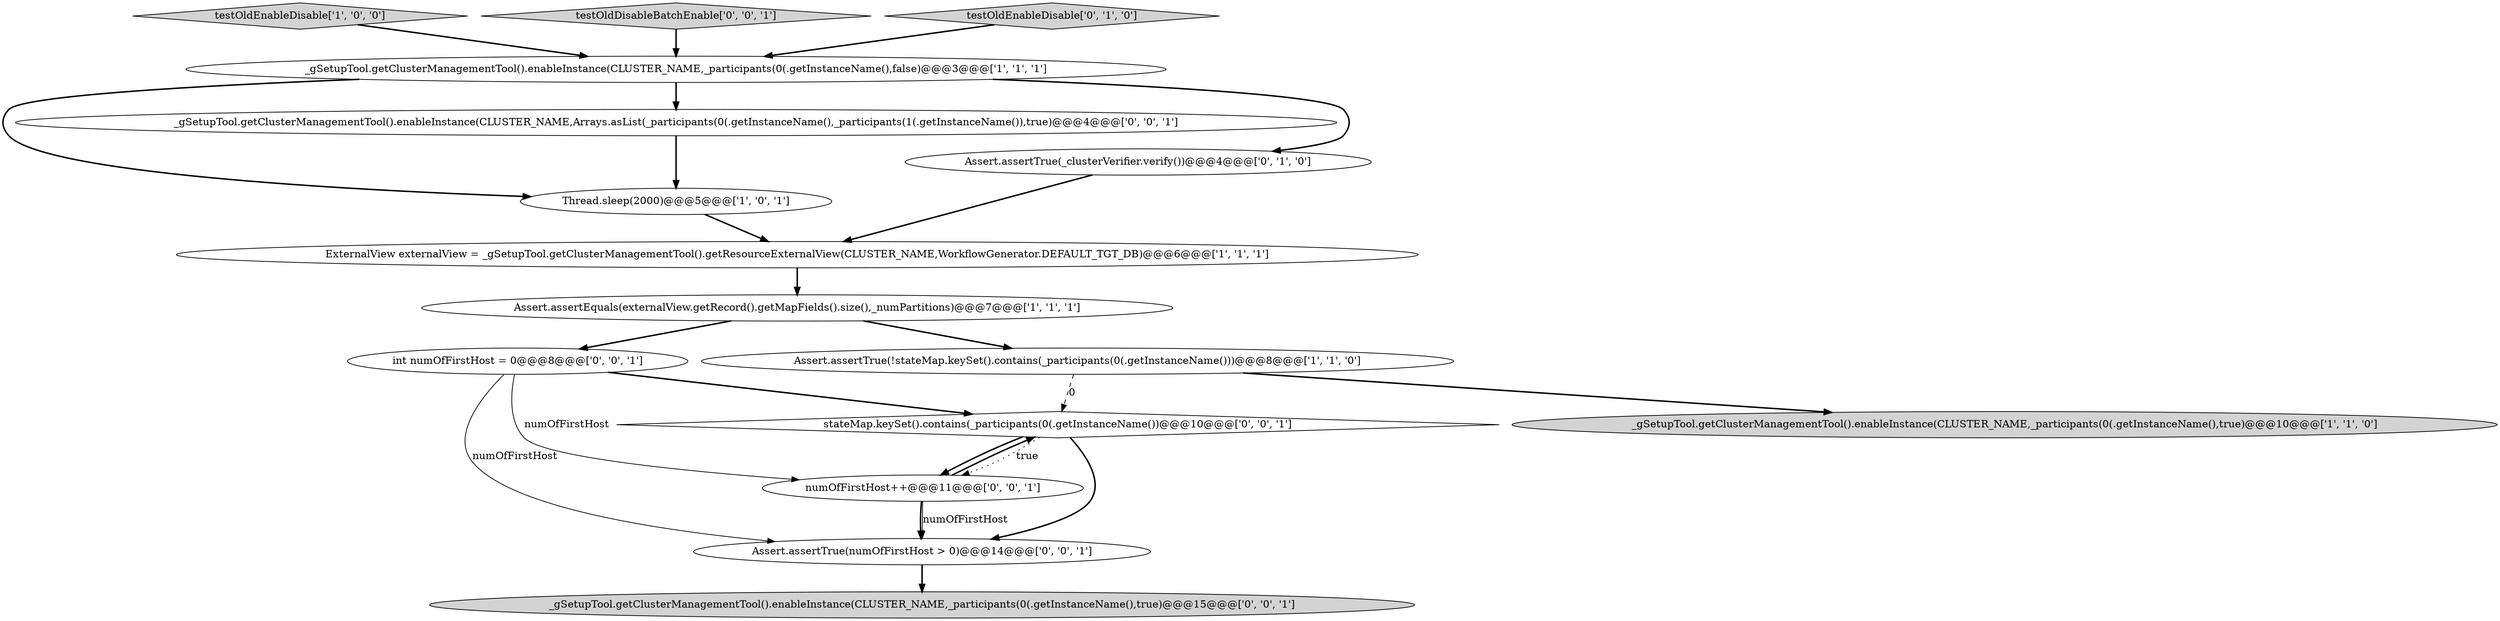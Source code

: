 digraph {
0 [style = filled, label = "Thread.sleep(2000)@@@5@@@['1', '0', '1']", fillcolor = white, shape = ellipse image = "AAA0AAABBB1BBB"];
3 [style = filled, label = "_gSetupTool.getClusterManagementTool().enableInstance(CLUSTER_NAME,_participants(0(.getInstanceName(),false)@@@3@@@['1', '1', '1']", fillcolor = white, shape = ellipse image = "AAA0AAABBB1BBB"];
5 [style = filled, label = "Assert.assertTrue(!stateMap.keySet().contains(_participants(0(.getInstanceName()))@@@8@@@['1', '1', '0']", fillcolor = white, shape = ellipse image = "AAA0AAABBB1BBB"];
13 [style = filled, label = "_gSetupTool.getClusterManagementTool().enableInstance(CLUSTER_NAME,_participants(0(.getInstanceName(),true)@@@15@@@['0', '0', '1']", fillcolor = lightgray, shape = ellipse image = "AAA0AAABBB3BBB"];
8 [style = filled, label = "Assert.assertTrue(_clusterVerifier.verify())@@@4@@@['0', '1', '0']", fillcolor = white, shape = ellipse image = "AAA0AAABBB2BBB"];
10 [style = filled, label = "int numOfFirstHost = 0@@@8@@@['0', '0', '1']", fillcolor = white, shape = ellipse image = "AAA0AAABBB3BBB"];
4 [style = filled, label = "ExternalView externalView = _gSetupTool.getClusterManagementTool().getResourceExternalView(CLUSTER_NAME,WorkflowGenerator.DEFAULT_TGT_DB)@@@6@@@['1', '1', '1']", fillcolor = white, shape = ellipse image = "AAA0AAABBB1BBB"];
12 [style = filled, label = "numOfFirstHost++@@@11@@@['0', '0', '1']", fillcolor = white, shape = ellipse image = "AAA0AAABBB3BBB"];
14 [style = filled, label = "stateMap.keySet().contains(_participants(0(.getInstanceName())@@@10@@@['0', '0', '1']", fillcolor = white, shape = diamond image = "AAA0AAABBB3BBB"];
1 [style = filled, label = "testOldEnableDisable['1', '0', '0']", fillcolor = lightgray, shape = diamond image = "AAA0AAABBB1BBB"];
6 [style = filled, label = "_gSetupTool.getClusterManagementTool().enableInstance(CLUSTER_NAME,_participants(0(.getInstanceName(),true)@@@10@@@['1', '1', '0']", fillcolor = lightgray, shape = ellipse image = "AAA0AAABBB1BBB"];
11 [style = filled, label = "_gSetupTool.getClusterManagementTool().enableInstance(CLUSTER_NAME,Arrays.asList(_participants(0(.getInstanceName(),_participants(1(.getInstanceName()),true)@@@4@@@['0', '0', '1']", fillcolor = white, shape = ellipse image = "AAA0AAABBB3BBB"];
15 [style = filled, label = "Assert.assertTrue(numOfFirstHost > 0)@@@14@@@['0', '0', '1']", fillcolor = white, shape = ellipse image = "AAA0AAABBB3BBB"];
9 [style = filled, label = "testOldDisableBatchEnable['0', '0', '1']", fillcolor = lightgray, shape = diamond image = "AAA0AAABBB3BBB"];
7 [style = filled, label = "testOldEnableDisable['0', '1', '0']", fillcolor = lightgray, shape = diamond image = "AAA0AAABBB2BBB"];
2 [style = filled, label = "Assert.assertEquals(externalView.getRecord().getMapFields().size(),_numPartitions)@@@7@@@['1', '1', '1']", fillcolor = white, shape = ellipse image = "AAA0AAABBB1BBB"];
3->11 [style = bold, label=""];
0->4 [style = bold, label=""];
5->14 [style = dashed, label="0"];
8->4 [style = bold, label=""];
12->14 [style = bold, label=""];
2->5 [style = bold, label=""];
12->15 [style = bold, label=""];
11->0 [style = bold, label=""];
10->15 [style = solid, label="numOfFirstHost"];
9->3 [style = bold, label=""];
14->12 [style = bold, label=""];
2->10 [style = bold, label=""];
12->15 [style = solid, label="numOfFirstHost"];
14->12 [style = dotted, label="true"];
4->2 [style = bold, label=""];
7->3 [style = bold, label=""];
1->3 [style = bold, label=""];
10->12 [style = solid, label="numOfFirstHost"];
3->0 [style = bold, label=""];
3->8 [style = bold, label=""];
15->13 [style = bold, label=""];
14->15 [style = bold, label=""];
10->14 [style = bold, label=""];
5->6 [style = bold, label=""];
}
